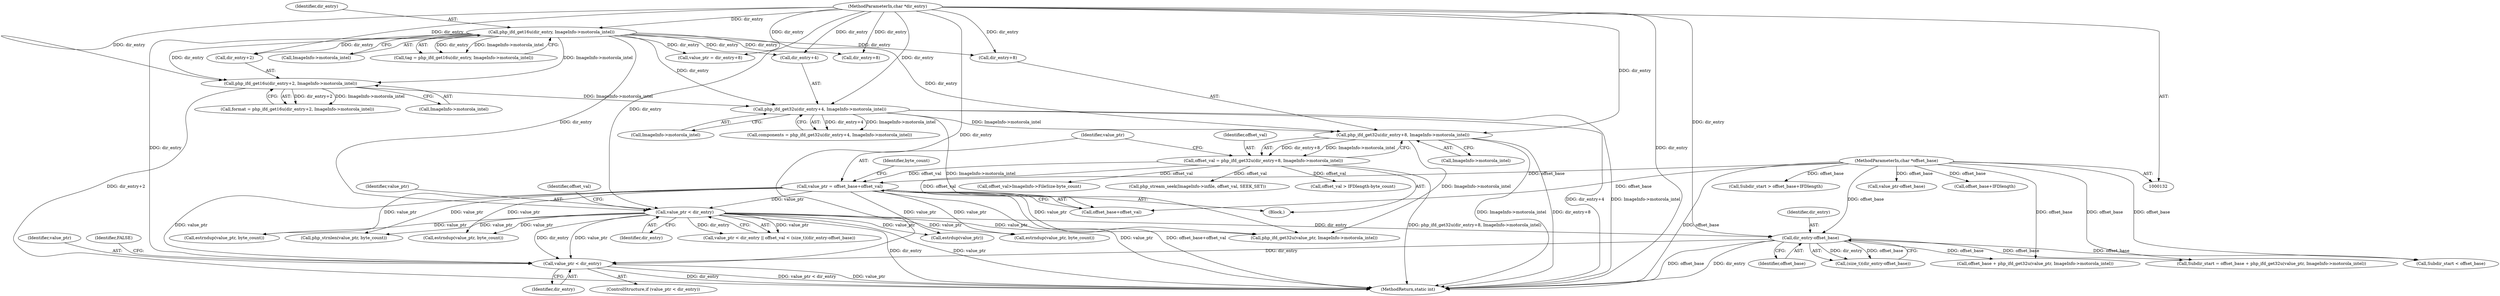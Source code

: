 digraph "0_php_082aecfc3a753ad03be82cf14f03ac065723ec92_0@pointer" {
"1000318" [label="(Call,value_ptr < dir_entry)"];
"1000273" [label="(Call,value_ptr < dir_entry)"];
"1000256" [label="(Call,value_ptr = offset_base+offset_val)"];
"1000135" [label="(MethodParameterIn,char *offset_base)"];
"1000247" [label="(Call,offset_val = php_ifd_get32u(dir_entry+8, ImageInfo->motorola_intel))"];
"1000249" [label="(Call,php_ifd_get32u(dir_entry+8, ImageInfo->motorola_intel))"];
"1000134" [label="(MethodParameterIn,char *dir_entry)"];
"1000176" [label="(Call,php_ifd_get16u(dir_entry, ImageInfo->motorola_intel))"];
"1000192" [label="(Call,php_ifd_get32u(dir_entry+4, ImageInfo->motorola_intel))"];
"1000183" [label="(Call,php_ifd_get16u(dir_entry+2, ImageInfo->motorola_intel))"];
"1000280" [label="(Call,dir_entry-offset_base)"];
"1000193" [label="(Call,dir_entry+4)"];
"1000318" [label="(Call,value_ptr < dir_entry)"];
"1000278" [label="(Call,(size_t)(dir_entry-offset_base))"];
"1000277" [label="(Identifier,offset_val)"];
"1000772" [label="(Call,php_ifd_get32u(value_ptr, ImageInfo->motorola_intel))"];
"1000411" [label="(Call,value_ptr-offset_base)"];
"1000187" [label="(Call,ImageInfo->motorola_intel)"];
"1000779" [label="(Call,Subdir_start < offset_base)"];
"1000574" [label="(Call,estrndup(value_ptr, byte_count))"];
"1000282" [label="(Identifier,offset_base)"];
"1000183" [label="(Call,php_ifd_get16u(dir_entry+2, ImageInfo->motorola_intel))"];
"1000281" [label="(Identifier,dir_entry)"];
"1000522" [label="(Call,php_strnlen(value_ptr, byte_count))"];
"1000317" [label="(ControlStructure,if (value_ptr < dir_entry))"];
"1000319" [label="(Identifier,value_ptr)"];
"1000178" [label="(Call,ImageInfo->motorola_intel)"];
"1000292" [label="(Call,offset_val>ImageInfo->FileSize-byte_count)"];
"1000274" [label="(Identifier,value_ptr)"];
"1000358" [label="(Call,php_stream_seek(ImageInfo->infile, offset_val, SEEK_SET))"];
"1000177" [label="(Identifier,dir_entry)"];
"1000784" [label="(Call,offset_base+IFDlength)"];
"1000196" [label="(Call,ImageInfo->motorola_intel)"];
"1000718" [label="(Call,estrndup(value_ptr, byte_count))"];
"1000248" [label="(Identifier,offset_val)"];
"1000325" [label="(Identifier,FALSE)"];
"1000176" [label="(Call,php_ifd_get16u(dir_entry, ImageInfo->motorola_intel))"];
"1000135" [label="(MethodParameterIn,char *offset_base)"];
"1000770" [label="(Call,offset_base + php_ifd_get32u(value_ptr, ImageInfo->motorola_intel))"];
"1000404" [label="(Call,value_ptr = dir_entry+8)"];
"1000797" [label="(MethodReturn,static int)"];
"1000280" [label="(Call,dir_entry-offset_base)"];
"1000174" [label="(Call,tag = php_ifd_get16u(dir_entry, ImageInfo->motorola_intel))"];
"1000253" [label="(Call,ImageInfo->motorola_intel)"];
"1000273" [label="(Call,value_ptr < dir_entry)"];
"1000768" [label="(Call,Subdir_start = offset_base + php_ifd_get32u(value_ptr, ImageInfo->motorola_intel))"];
"1000181" [label="(Call,format = php_ifd_get16u(dir_entry+2, ImageInfo->motorola_intel))"];
"1000538" [label="(Call,estrdup(value_ptr))"];
"1000249" [label="(Call,php_ifd_get32u(dir_entry+8, ImageInfo->motorola_intel))"];
"1000782" [label="(Call,Subdir_start > offset_base+IFDlength)"];
"1000264" [label="(Identifier,byte_count)"];
"1000256" [label="(Call,value_ptr = offset_base+offset_val)"];
"1000267" [label="(Call,offset_val > IFDlength-byte_count)"];
"1000275" [label="(Identifier,dir_entry)"];
"1000184" [label="(Call,dir_entry+2)"];
"1000406" [label="(Call,dir_entry+8)"];
"1000320" [label="(Identifier,dir_entry)"];
"1000709" [label="(Call,estrndup(value_ptr, byte_count))"];
"1000246" [label="(Block,)"];
"1000250" [label="(Call,dir_entry+8)"];
"1000272" [label="(Call,value_ptr < dir_entry || offset_val < (size_t)(dir_entry-offset_base))"];
"1000257" [label="(Identifier,value_ptr)"];
"1000190" [label="(Call,components = php_ifd_get32u(dir_entry+4, ImageInfo->motorola_intel))"];
"1000192" [label="(Call,php_ifd_get32u(dir_entry+4, ImageInfo->motorola_intel))"];
"1000247" [label="(Call,offset_val = php_ifd_get32u(dir_entry+8, ImageInfo->motorola_intel))"];
"1000258" [label="(Call,offset_base+offset_val)"];
"1000134" [label="(MethodParameterIn,char *dir_entry)"];
"1000318" -> "1000317"  [label="AST: "];
"1000318" -> "1000320"  [label="CFG: "];
"1000319" -> "1000318"  [label="AST: "];
"1000320" -> "1000318"  [label="AST: "];
"1000325" -> "1000318"  [label="CFG: "];
"1000318" -> "1000797"  [label="DDG: value_ptr < dir_entry"];
"1000318" -> "1000797"  [label="DDG: value_ptr"];
"1000318" -> "1000797"  [label="DDG: dir_entry"];
"1000273" -> "1000318"  [label="DDG: value_ptr"];
"1000273" -> "1000318"  [label="DDG: dir_entry"];
"1000256" -> "1000318"  [label="DDG: value_ptr"];
"1000280" -> "1000318"  [label="DDG: dir_entry"];
"1000134" -> "1000318"  [label="DDG: dir_entry"];
"1000176" -> "1000318"  [label="DDG: dir_entry"];
"1000273" -> "1000272"  [label="AST: "];
"1000273" -> "1000275"  [label="CFG: "];
"1000274" -> "1000273"  [label="AST: "];
"1000275" -> "1000273"  [label="AST: "];
"1000277" -> "1000273"  [label="CFG: "];
"1000272" -> "1000273"  [label="CFG: "];
"1000273" -> "1000797"  [label="DDG: dir_entry"];
"1000273" -> "1000797"  [label="DDG: value_ptr"];
"1000273" -> "1000272"  [label="DDG: value_ptr"];
"1000273" -> "1000272"  [label="DDG: dir_entry"];
"1000256" -> "1000273"  [label="DDG: value_ptr"];
"1000134" -> "1000273"  [label="DDG: dir_entry"];
"1000176" -> "1000273"  [label="DDG: dir_entry"];
"1000273" -> "1000280"  [label="DDG: dir_entry"];
"1000273" -> "1000522"  [label="DDG: value_ptr"];
"1000273" -> "1000538"  [label="DDG: value_ptr"];
"1000273" -> "1000574"  [label="DDG: value_ptr"];
"1000273" -> "1000709"  [label="DDG: value_ptr"];
"1000273" -> "1000718"  [label="DDG: value_ptr"];
"1000273" -> "1000772"  [label="DDG: value_ptr"];
"1000256" -> "1000246"  [label="AST: "];
"1000256" -> "1000258"  [label="CFG: "];
"1000257" -> "1000256"  [label="AST: "];
"1000258" -> "1000256"  [label="AST: "];
"1000264" -> "1000256"  [label="CFG: "];
"1000256" -> "1000797"  [label="DDG: offset_base+offset_val"];
"1000256" -> "1000797"  [label="DDG: value_ptr"];
"1000135" -> "1000256"  [label="DDG: offset_base"];
"1000247" -> "1000256"  [label="DDG: offset_val"];
"1000256" -> "1000522"  [label="DDG: value_ptr"];
"1000256" -> "1000538"  [label="DDG: value_ptr"];
"1000256" -> "1000574"  [label="DDG: value_ptr"];
"1000256" -> "1000709"  [label="DDG: value_ptr"];
"1000256" -> "1000718"  [label="DDG: value_ptr"];
"1000256" -> "1000772"  [label="DDG: value_ptr"];
"1000135" -> "1000132"  [label="AST: "];
"1000135" -> "1000797"  [label="DDG: offset_base"];
"1000135" -> "1000258"  [label="DDG: offset_base"];
"1000135" -> "1000280"  [label="DDG: offset_base"];
"1000135" -> "1000411"  [label="DDG: offset_base"];
"1000135" -> "1000768"  [label="DDG: offset_base"];
"1000135" -> "1000770"  [label="DDG: offset_base"];
"1000135" -> "1000779"  [label="DDG: offset_base"];
"1000135" -> "1000782"  [label="DDG: offset_base"];
"1000135" -> "1000784"  [label="DDG: offset_base"];
"1000247" -> "1000246"  [label="AST: "];
"1000247" -> "1000249"  [label="CFG: "];
"1000248" -> "1000247"  [label="AST: "];
"1000249" -> "1000247"  [label="AST: "];
"1000257" -> "1000247"  [label="CFG: "];
"1000247" -> "1000797"  [label="DDG: php_ifd_get32u(dir_entry+8, ImageInfo->motorola_intel)"];
"1000249" -> "1000247"  [label="DDG: dir_entry+8"];
"1000249" -> "1000247"  [label="DDG: ImageInfo->motorola_intel"];
"1000247" -> "1000258"  [label="DDG: offset_val"];
"1000247" -> "1000267"  [label="DDG: offset_val"];
"1000247" -> "1000292"  [label="DDG: offset_val"];
"1000247" -> "1000358"  [label="DDG: offset_val"];
"1000249" -> "1000253"  [label="CFG: "];
"1000250" -> "1000249"  [label="AST: "];
"1000253" -> "1000249"  [label="AST: "];
"1000249" -> "1000797"  [label="DDG: ImageInfo->motorola_intel"];
"1000249" -> "1000797"  [label="DDG: dir_entry+8"];
"1000134" -> "1000249"  [label="DDG: dir_entry"];
"1000176" -> "1000249"  [label="DDG: dir_entry"];
"1000192" -> "1000249"  [label="DDG: ImageInfo->motorola_intel"];
"1000249" -> "1000772"  [label="DDG: ImageInfo->motorola_intel"];
"1000134" -> "1000132"  [label="AST: "];
"1000134" -> "1000797"  [label="DDG: dir_entry"];
"1000134" -> "1000176"  [label="DDG: dir_entry"];
"1000134" -> "1000183"  [label="DDG: dir_entry"];
"1000134" -> "1000184"  [label="DDG: dir_entry"];
"1000134" -> "1000192"  [label="DDG: dir_entry"];
"1000134" -> "1000193"  [label="DDG: dir_entry"];
"1000134" -> "1000250"  [label="DDG: dir_entry"];
"1000134" -> "1000280"  [label="DDG: dir_entry"];
"1000134" -> "1000404"  [label="DDG: dir_entry"];
"1000134" -> "1000406"  [label="DDG: dir_entry"];
"1000176" -> "1000174"  [label="AST: "];
"1000176" -> "1000178"  [label="CFG: "];
"1000177" -> "1000176"  [label="AST: "];
"1000178" -> "1000176"  [label="AST: "];
"1000174" -> "1000176"  [label="CFG: "];
"1000176" -> "1000174"  [label="DDG: dir_entry"];
"1000176" -> "1000174"  [label="DDG: ImageInfo->motorola_intel"];
"1000176" -> "1000183"  [label="DDG: dir_entry"];
"1000176" -> "1000183"  [label="DDG: ImageInfo->motorola_intel"];
"1000176" -> "1000184"  [label="DDG: dir_entry"];
"1000176" -> "1000192"  [label="DDG: dir_entry"];
"1000176" -> "1000193"  [label="DDG: dir_entry"];
"1000176" -> "1000250"  [label="DDG: dir_entry"];
"1000176" -> "1000404"  [label="DDG: dir_entry"];
"1000176" -> "1000406"  [label="DDG: dir_entry"];
"1000192" -> "1000190"  [label="AST: "];
"1000192" -> "1000196"  [label="CFG: "];
"1000193" -> "1000192"  [label="AST: "];
"1000196" -> "1000192"  [label="AST: "];
"1000190" -> "1000192"  [label="CFG: "];
"1000192" -> "1000797"  [label="DDG: dir_entry+4"];
"1000192" -> "1000797"  [label="DDG: ImageInfo->motorola_intel"];
"1000192" -> "1000190"  [label="DDG: dir_entry+4"];
"1000192" -> "1000190"  [label="DDG: ImageInfo->motorola_intel"];
"1000183" -> "1000192"  [label="DDG: ImageInfo->motorola_intel"];
"1000192" -> "1000772"  [label="DDG: ImageInfo->motorola_intel"];
"1000183" -> "1000181"  [label="AST: "];
"1000183" -> "1000187"  [label="CFG: "];
"1000184" -> "1000183"  [label="AST: "];
"1000187" -> "1000183"  [label="AST: "];
"1000181" -> "1000183"  [label="CFG: "];
"1000183" -> "1000797"  [label="DDG: dir_entry+2"];
"1000183" -> "1000181"  [label="DDG: dir_entry+2"];
"1000183" -> "1000181"  [label="DDG: ImageInfo->motorola_intel"];
"1000280" -> "1000278"  [label="AST: "];
"1000280" -> "1000282"  [label="CFG: "];
"1000281" -> "1000280"  [label="AST: "];
"1000282" -> "1000280"  [label="AST: "];
"1000278" -> "1000280"  [label="CFG: "];
"1000280" -> "1000797"  [label="DDG: offset_base"];
"1000280" -> "1000797"  [label="DDG: dir_entry"];
"1000280" -> "1000278"  [label="DDG: dir_entry"];
"1000280" -> "1000278"  [label="DDG: offset_base"];
"1000280" -> "1000768"  [label="DDG: offset_base"];
"1000280" -> "1000770"  [label="DDG: offset_base"];
"1000280" -> "1000779"  [label="DDG: offset_base"];
}
